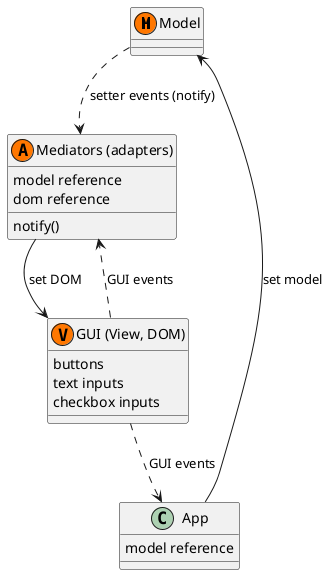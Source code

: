 
@startuml MVA_MGM_Architecture

class "Model"  << (M,#FF7700) >> {
}

class "Mediators (adapters)" << (A,#FF7700) >> {
    model reference
    dom reference
    notify()
}

class "GUI (View, DOM)" << (V,#FF7700) >> {
    buttons
    text inputs
    checkbox inputs
}

class App {
    model reference
}

"Mediators (adapters)" --> "GUI (View, DOM)" : set DOM
"GUI (View, DOM)" ..> "Mediators (adapters)" : GUI events
"GUI (View, DOM)" ..> App : GUI events
Model ..> "Mediators (adapters)" : setter events (notify)
App --> Model : set model
@enduml

